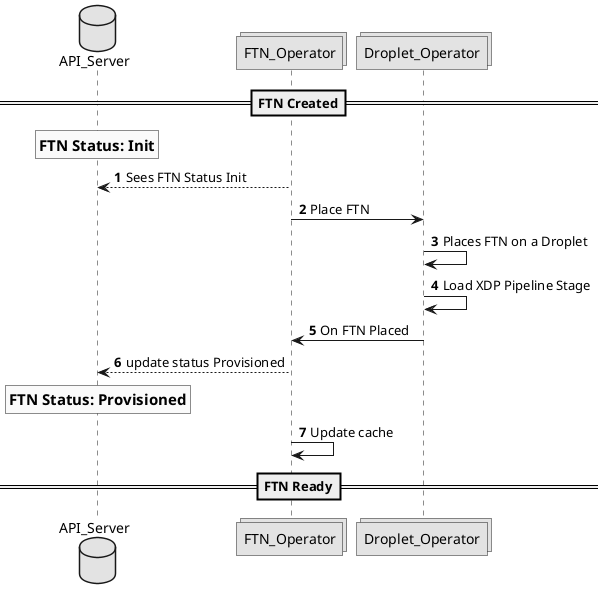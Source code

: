 @startuml

' SPDX-License-Identifier: MIT
' Copyright (c) 2020 The Authors.

' Authors: Phu Tran          <@phudtran>

' Permission is hereby granted, free of charge, to any person obtaining a copy
' of this software and associated documentation files (the "Software"), to deal
' in the Software without restriction, including without limitation the rights
' to use, copy, modify, merge, publish, distribute, sublicense, and/or sell
' copies of the Software, and to permit persons to whom the Software is
' furnished to do so, subject to the following conditions:The above copyright
' notice and this permission notice shall be included in all copies or
' substantial portions of the Software.THE SOFTWARE IS PROVIDED "AS IS",
' WITHOUT WARRANTY OF ANY KIND, EXPRESS OR IMPLIED, INCLUDING BUT NOT LIMITED
' TO THE WARRANTIES OF MERCHANTABILITY, FITNESS FOR A PARTICULAR PURPOSE AND
' NONINFRINGEMENT. IN NO EVENT SHALL THE AUTHORS OR COPYRIGHT HOLDERS BE LIABLE
' FOR ANY CLAIM, DAMAGES OR OTHER LIABILITY, WHETHER IN AN ACTION OF CONTRACT,
' TORT OR OTHERWISE, ARISING FROM, OUT OF OR IN CONNECTION WITH THE SOFTWARE OR
' THE USE OR OTHER DEALINGS IN THE SOFTWARE.

skinparam monochrome true
autonumber
database API_Server
collections FTN_Operator
collections Droplet_Operator

==FTN Created==
rnote over API_Server: ==FTN Status: Init
FTN_Operator --> API_Server: Sees FTN Status Init
FTN_Operator -> Droplet_Operator: Place FTN
Droplet_Operator -> Droplet_Operator: Places FTN on a Droplet
Droplet_Operator -> Droplet_Operator: Load XDP Pipeline Stage
Droplet_Operator -> FTN_Operator: On FTN Placed
FTN_Operator --> API_Server: update status Provisioned
rnote over API_Server: ==FTN Status: Provisioned
FTN_Operator -> FTN_Operator: Update cache
==FTN Ready==

@enduml
